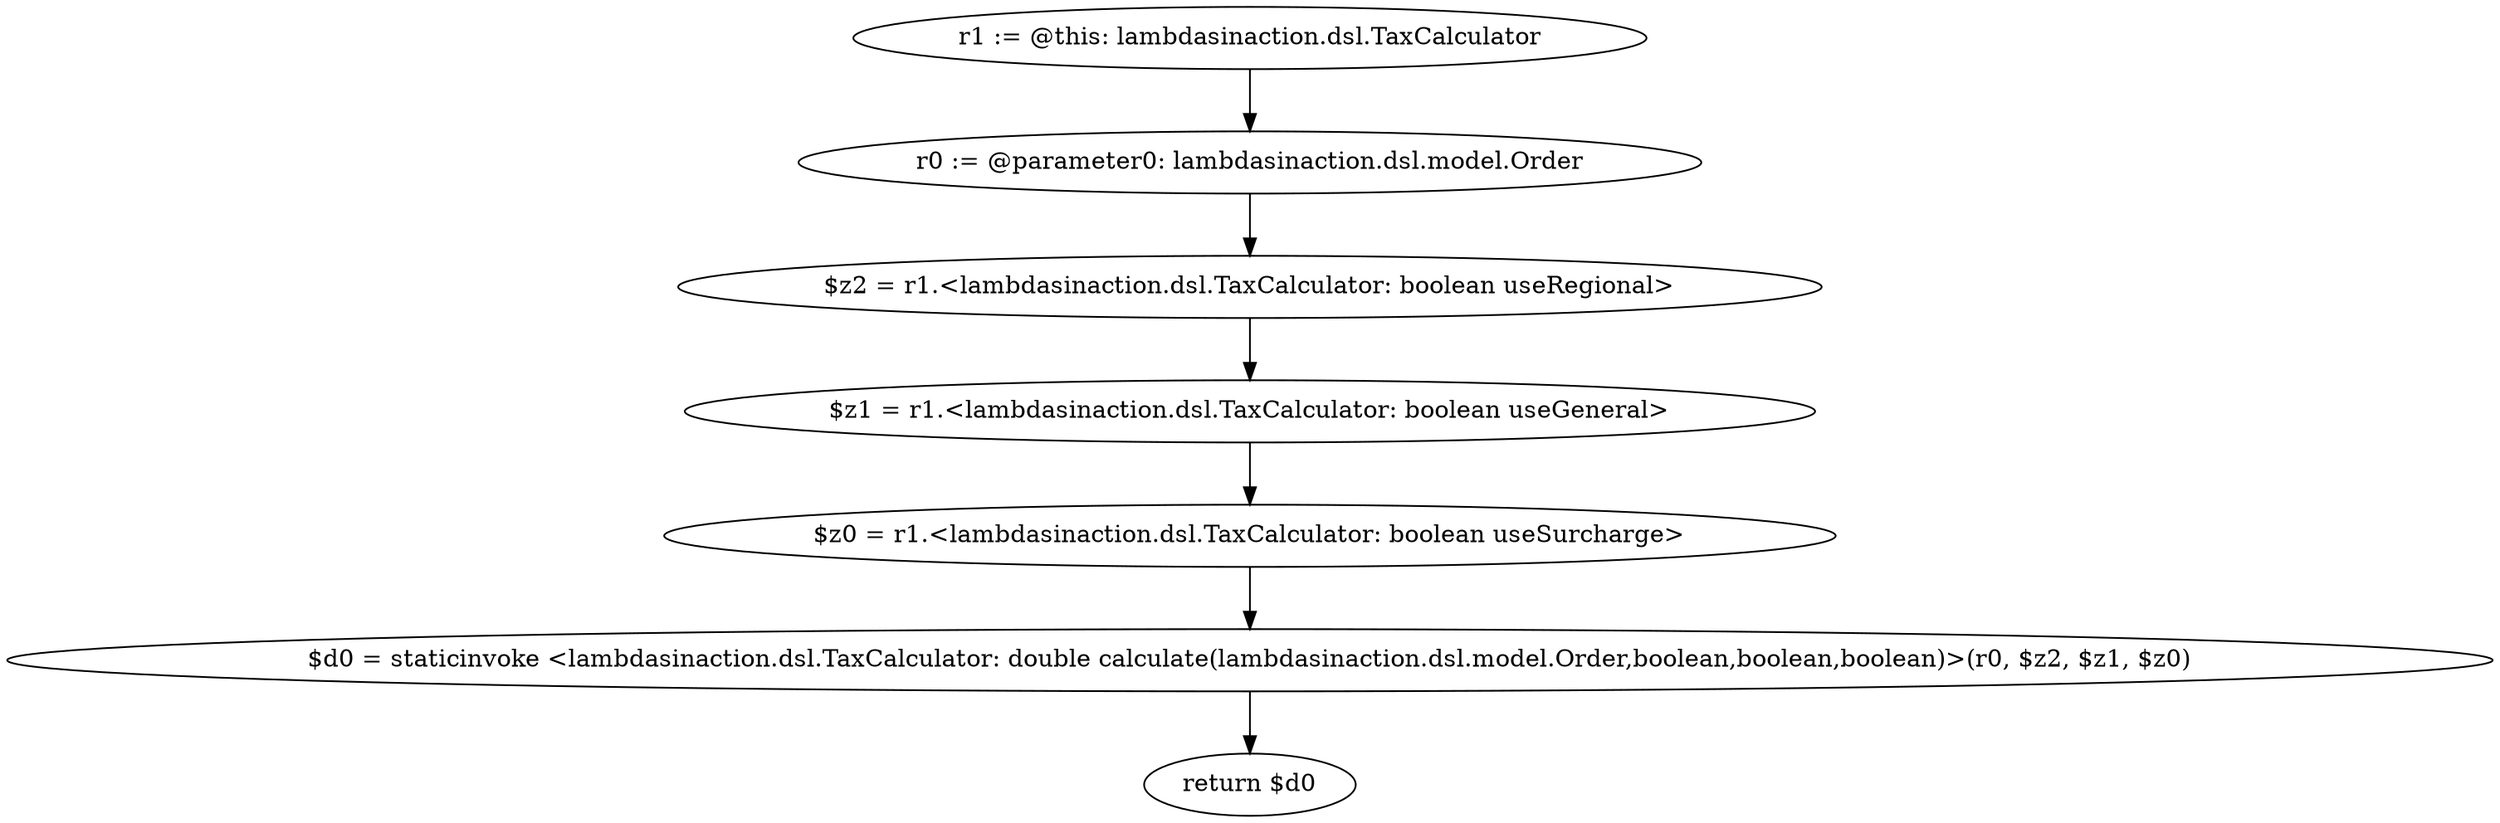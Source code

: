 digraph "unitGraph" {
    "r1 := @this: lambdasinaction.dsl.TaxCalculator"
    "r0 := @parameter0: lambdasinaction.dsl.model.Order"
    "$z2 = r1.<lambdasinaction.dsl.TaxCalculator: boolean useRegional>"
    "$z1 = r1.<lambdasinaction.dsl.TaxCalculator: boolean useGeneral>"
    "$z0 = r1.<lambdasinaction.dsl.TaxCalculator: boolean useSurcharge>"
    "$d0 = staticinvoke <lambdasinaction.dsl.TaxCalculator: double calculate(lambdasinaction.dsl.model.Order,boolean,boolean,boolean)>(r0, $z2, $z1, $z0)"
    "return $d0"
    "r1 := @this: lambdasinaction.dsl.TaxCalculator"->"r0 := @parameter0: lambdasinaction.dsl.model.Order";
    "r0 := @parameter0: lambdasinaction.dsl.model.Order"->"$z2 = r1.<lambdasinaction.dsl.TaxCalculator: boolean useRegional>";
    "$z2 = r1.<lambdasinaction.dsl.TaxCalculator: boolean useRegional>"->"$z1 = r1.<lambdasinaction.dsl.TaxCalculator: boolean useGeneral>";
    "$z1 = r1.<lambdasinaction.dsl.TaxCalculator: boolean useGeneral>"->"$z0 = r1.<lambdasinaction.dsl.TaxCalculator: boolean useSurcharge>";
    "$z0 = r1.<lambdasinaction.dsl.TaxCalculator: boolean useSurcharge>"->"$d0 = staticinvoke <lambdasinaction.dsl.TaxCalculator: double calculate(lambdasinaction.dsl.model.Order,boolean,boolean,boolean)>(r0, $z2, $z1, $z0)";
    "$d0 = staticinvoke <lambdasinaction.dsl.TaxCalculator: double calculate(lambdasinaction.dsl.model.Order,boolean,boolean,boolean)>(r0, $z2, $z1, $z0)"->"return $d0";
}
